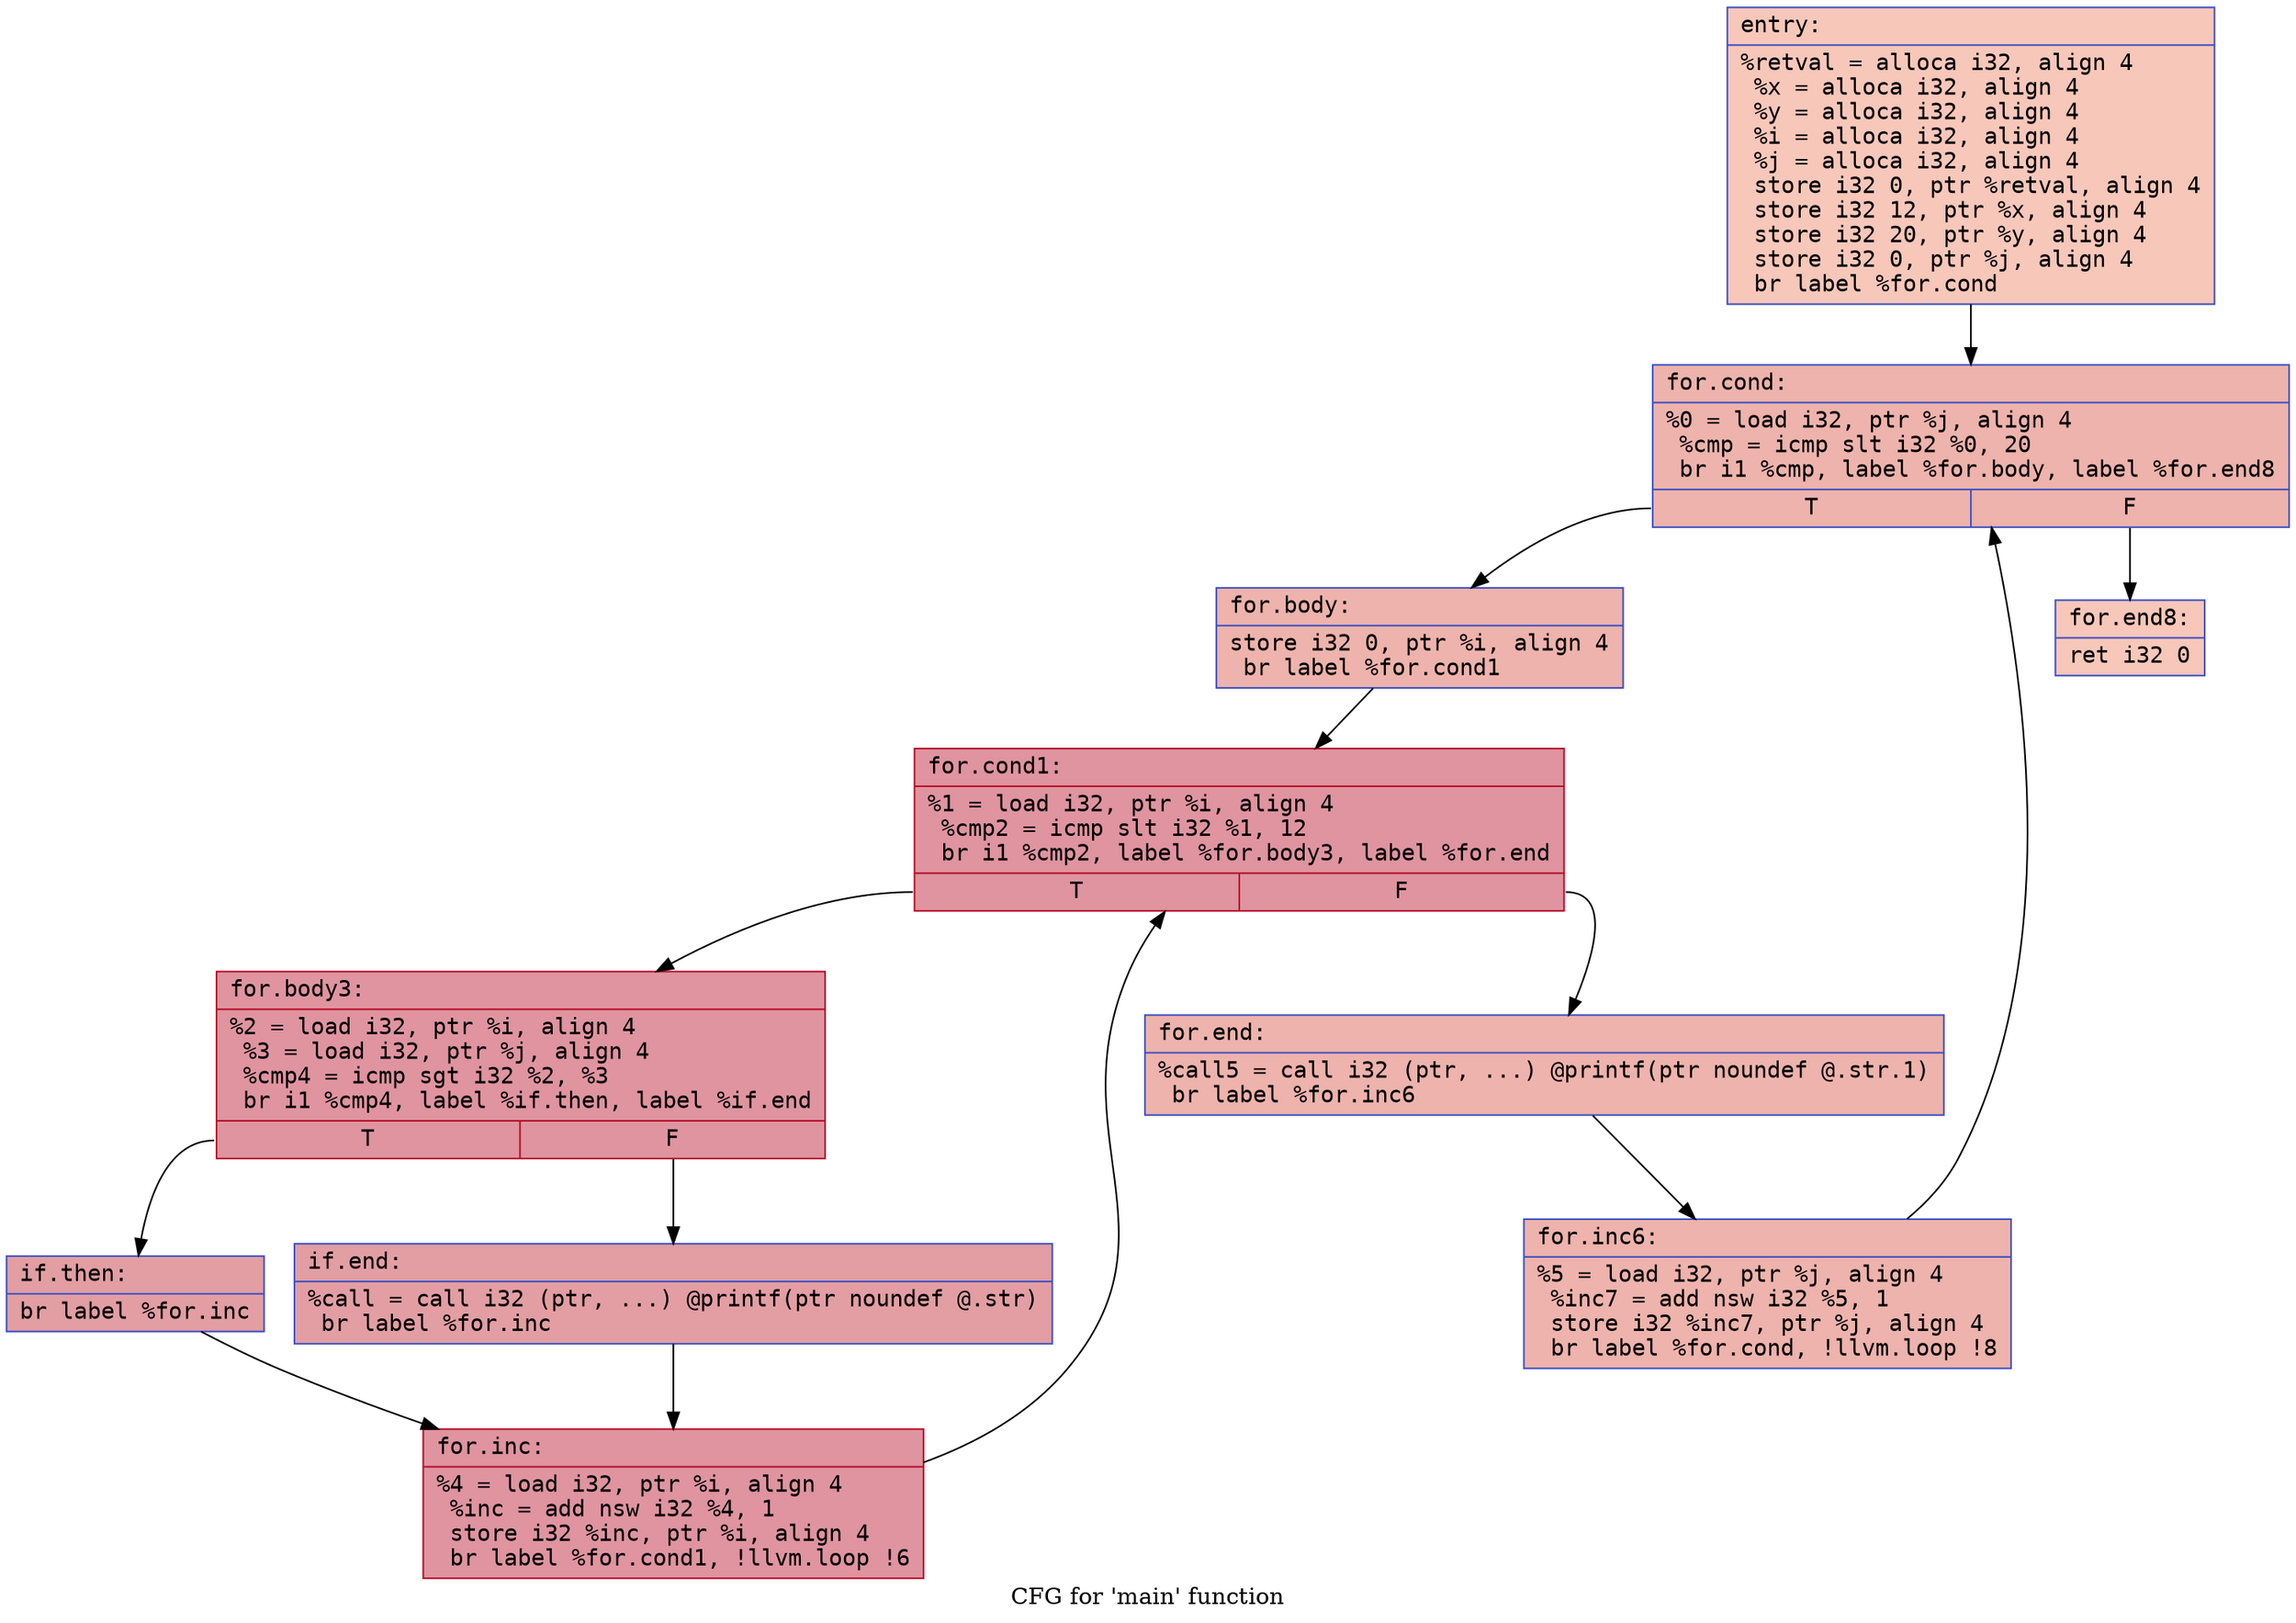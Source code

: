 digraph "CFG for 'main' function" {
	label="CFG for 'main' function";

	Node0xaaaac26e3ff0 [shape=record,color="#3d50c3ff", style=filled, fillcolor="#ec7f6370" fontname="Courier",label="{entry:\l|  %retval = alloca i32, align 4\l  %x = alloca i32, align 4\l  %y = alloca i32, align 4\l  %i = alloca i32, align 4\l  %j = alloca i32, align 4\l  store i32 0, ptr %retval, align 4\l  store i32 12, ptr %x, align 4\l  store i32 20, ptr %y, align 4\l  store i32 0, ptr %j, align 4\l  br label %for.cond\l}"];
	Node0xaaaac26e3ff0 -> Node0xaaaac26e4130[tooltip="entry -> for.cond\nProbability 100.00%" ];
	Node0xaaaac26e4130 [shape=record,color="#3d50c3ff", style=filled, fillcolor="#d6524470" fontname="Courier",label="{for.cond:\l|  %0 = load i32, ptr %j, align 4\l  %cmp = icmp slt i32 %0, 20\l  br i1 %cmp, label %for.body, label %for.end8\l|{<s0>T|<s1>F}}"];
	Node0xaaaac26e4130:s0 -> Node0xaaaac26e5650[tooltip="for.cond -> for.body\nProbability 96.88%" ];
	Node0xaaaac26e4130:s1 -> Node0xaaaac26e5c60[tooltip="for.cond -> for.end8\nProbability 3.12%" ];
	Node0xaaaac26e5650 [shape=record,color="#3d50c3ff", style=filled, fillcolor="#d6524470" fontname="Courier",label="{for.body:\l|  store i32 0, ptr %i, align 4\l  br label %for.cond1\l}"];
	Node0xaaaac26e5650 -> Node0xaaaac26e5c00[tooltip="for.body -> for.cond1\nProbability 100.00%" ];
	Node0xaaaac26e5c00 [shape=record,color="#b70d28ff", style=filled, fillcolor="#b70d2870" fontname="Courier",label="{for.cond1:\l|  %1 = load i32, ptr %i, align 4\l  %cmp2 = icmp slt i32 %1, 12\l  br i1 %cmp2, label %for.body3, label %for.end\l|{<s0>T|<s1>F}}"];
	Node0xaaaac26e5c00:s0 -> Node0xaaaac26e5ed0[tooltip="for.cond1 -> for.body3\nProbability 96.88%" ];
	Node0xaaaac26e5c00:s1 -> Node0xaaaac26e6270[tooltip="for.cond1 -> for.end\nProbability 3.12%" ];
	Node0xaaaac26e5ed0 [shape=record,color="#b70d28ff", style=filled, fillcolor="#b70d2870" fontname="Courier",label="{for.body3:\l|  %2 = load i32, ptr %i, align 4\l  %3 = load i32, ptr %j, align 4\l  %cmp4 = icmp sgt i32 %2, %3\l  br i1 %cmp4, label %if.then, label %if.end\l|{<s0>T|<s1>F}}"];
	Node0xaaaac26e5ed0:s0 -> Node0xaaaac26e6210[tooltip="for.body3 -> if.then\nProbability 50.00%" ];
	Node0xaaaac26e5ed0:s1 -> Node0xaaaac26e65a0[tooltip="for.body3 -> if.end\nProbability 50.00%" ];
	Node0xaaaac26e6210 [shape=record,color="#3d50c3ff", style=filled, fillcolor="#be242e70" fontname="Courier",label="{if.then:\l|  br label %for.inc\l}"];
	Node0xaaaac26e6210 -> Node0xaaaac26e6540[tooltip="if.then -> for.inc\nProbability 100.00%" ];
	Node0xaaaac26e65a0 [shape=record,color="#3d50c3ff", style=filled, fillcolor="#be242e70" fontname="Courier",label="{if.end:\l|  %call = call i32 (ptr, ...) @printf(ptr noundef @.str)\l  br label %for.inc\l}"];
	Node0xaaaac26e65a0 -> Node0xaaaac26e6540[tooltip="if.end -> for.inc\nProbability 100.00%" ];
	Node0xaaaac26e6540 [shape=record,color="#b70d28ff", style=filled, fillcolor="#b70d2870" fontname="Courier",label="{for.inc:\l|  %4 = load i32, ptr %i, align 4\l  %inc = add nsw i32 %4, 1\l  store i32 %inc, ptr %i, align 4\l  br label %for.cond1, !llvm.loop !6\l}"];
	Node0xaaaac26e6540 -> Node0xaaaac26e5c00[tooltip="for.inc -> for.cond1\nProbability 100.00%" ];
	Node0xaaaac26e6270 [shape=record,color="#3d50c3ff", style=filled, fillcolor="#d6524470" fontname="Courier",label="{for.end:\l|  %call5 = call i32 (ptr, ...) @printf(ptr noundef @.str.1)\l  br label %for.inc6\l}"];
	Node0xaaaac26e6270 -> Node0xaaaac26e62f0[tooltip="for.end -> for.inc6\nProbability 100.00%" ];
	Node0xaaaac26e62f0 [shape=record,color="#3d50c3ff", style=filled, fillcolor="#d6524470" fontname="Courier",label="{for.inc6:\l|  %5 = load i32, ptr %j, align 4\l  %inc7 = add nsw i32 %5, 1\l  store i32 %inc7, ptr %j, align 4\l  br label %for.cond, !llvm.loop !8\l}"];
	Node0xaaaac26e62f0 -> Node0xaaaac26e4130[tooltip="for.inc6 -> for.cond\nProbability 100.00%" ];
	Node0xaaaac26e5c60 [shape=record,color="#3d50c3ff", style=filled, fillcolor="#ec7f6370" fontname="Courier",label="{for.end8:\l|  ret i32 0\l}"];
}
